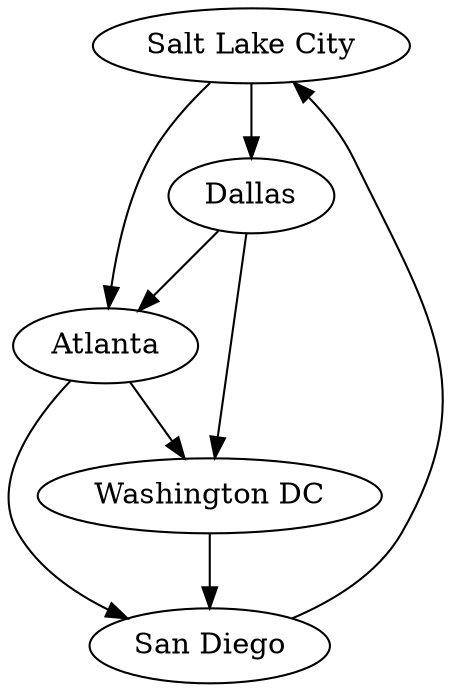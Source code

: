 // directed graph of cities (contains cycles)

digraph G {
      "Salt Lake City" -> "Dallas"
      "Salt Lake City" -> "Atlanta"

      "Dallas" -> "Atlanta"
      "Dallas" ->"Washington DC"

      "Atlanta" -> "Washington DC"
      "Atlanta" -> "San Diego"

      "Washington DC" -> "San Diego"

      "San Diego" -> "Salt Lake City"

}
